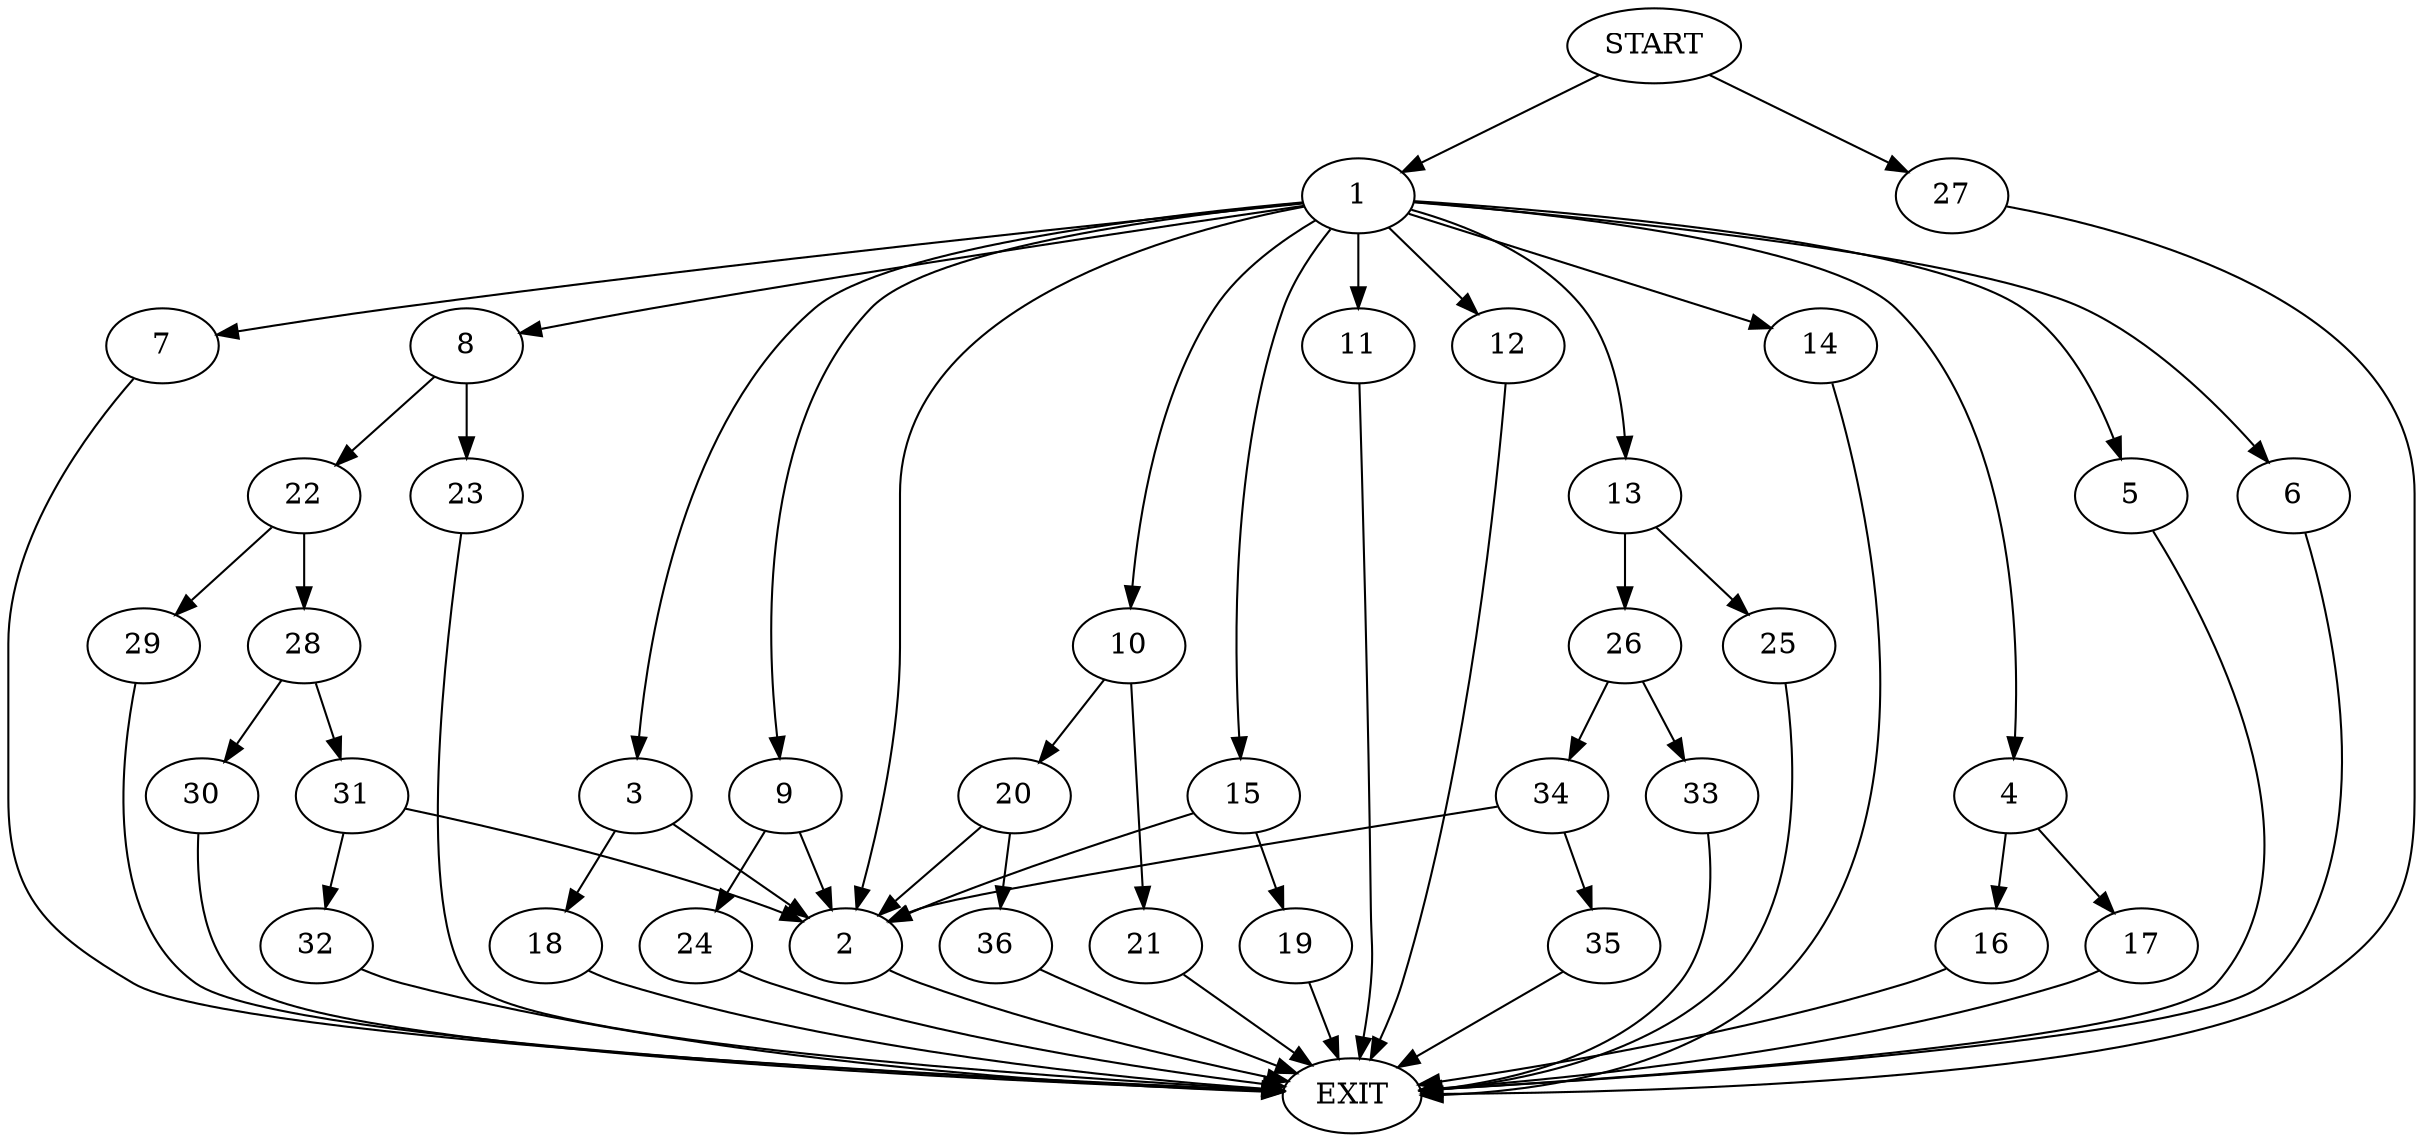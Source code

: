 digraph {
0 [label="START"]
37 [label="EXIT"]
0 -> 1
1 -> 2
1 -> 3
1 -> 4
1 -> 5
1 -> 6
1 -> 7
1 -> 8
1 -> 9
1 -> 10
1 -> 11
1 -> 12
1 -> 13
1 -> 14
1 -> 15
4 -> 16
4 -> 17
12 -> 37
5 -> 37
3 -> 2
3 -> 18
15 -> 2
15 -> 19
2 -> 37
6 -> 37
7 -> 37
10 -> 20
10 -> 21
8 -> 22
8 -> 23
9 -> 2
9 -> 24
11 -> 37
14 -> 37
13 -> 25
13 -> 26
0 -> 27
27 -> 37
24 -> 37
22 -> 28
22 -> 29
23 -> 37
28 -> 30
28 -> 31
29 -> 37
30 -> 37
31 -> 2
31 -> 32
32 -> 37
26 -> 33
26 -> 34
25 -> 37
33 -> 37
34 -> 2
34 -> 35
35 -> 37
19 -> 37
16 -> 37
17 -> 37
20 -> 36
20 -> 2
21 -> 37
36 -> 37
18 -> 37
}
